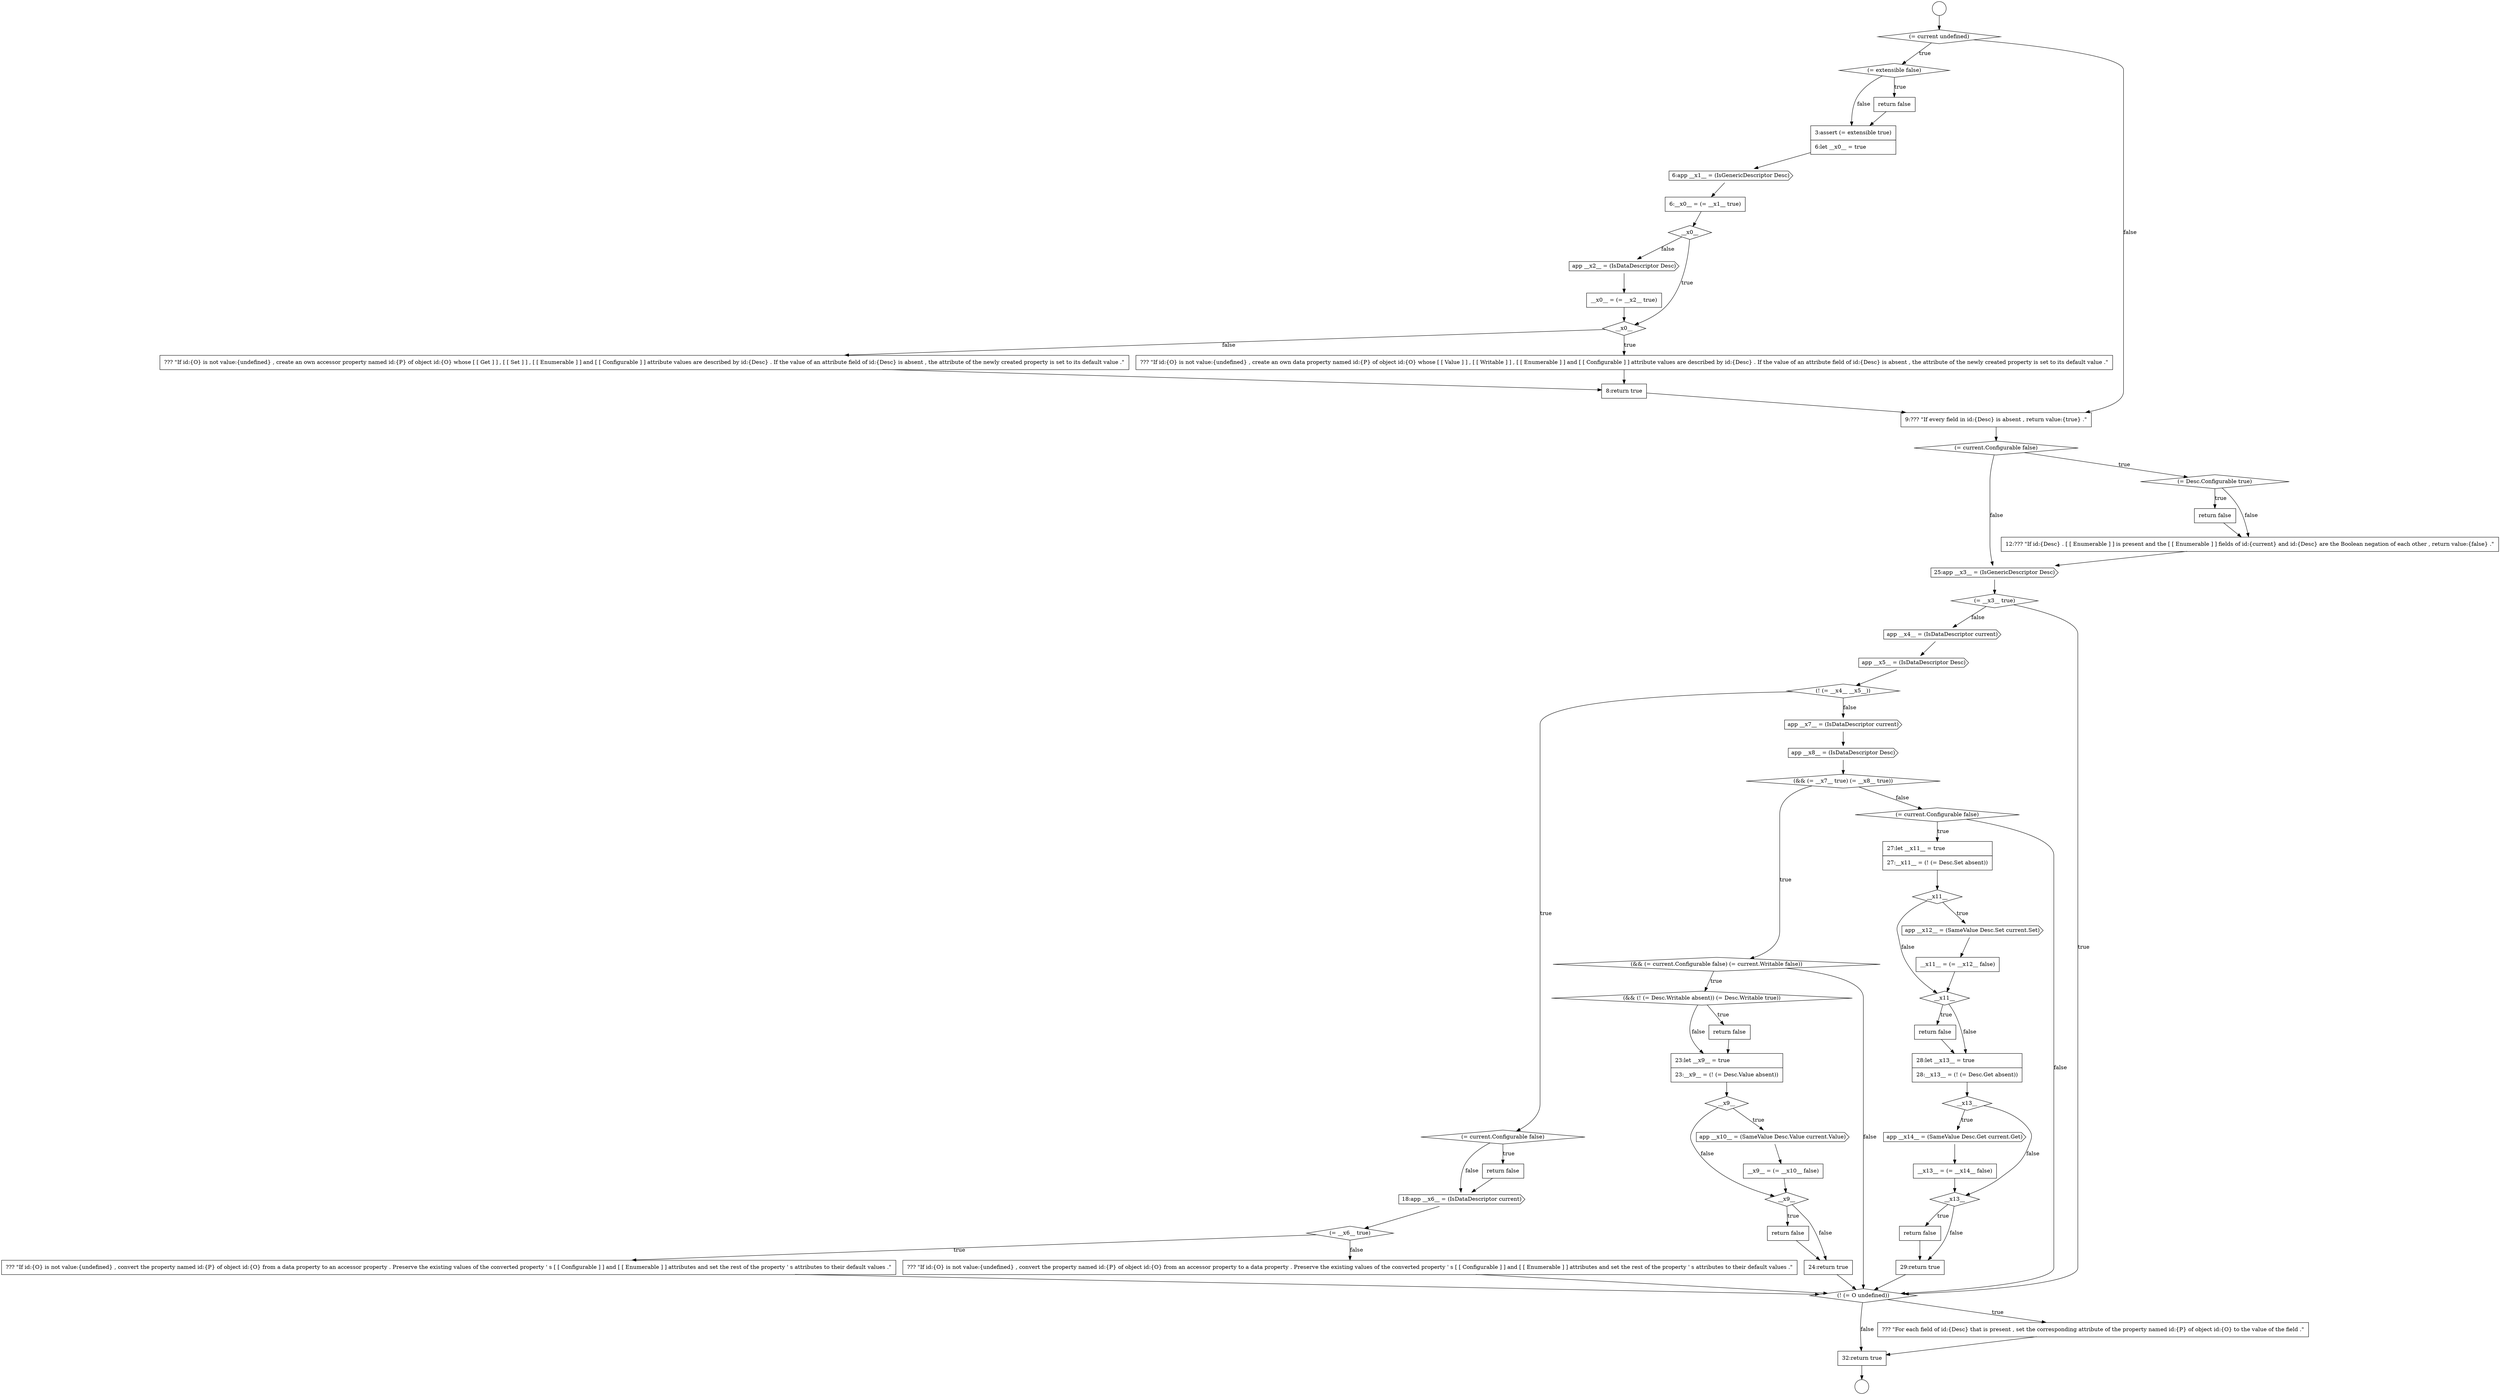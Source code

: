 digraph {
  node0 [shape=circle label=" " color="black" fillcolor="white" style=filled]
  node5 [shape=none, margin=0, label=<<font color="black">
    <table border="0" cellborder="1" cellspacing="0" cellpadding="10">
      <tr><td align="left">3:assert (= extensible true)</td></tr>
      <tr><td align="left">6:let __x0__ = true</td></tr>
    </table>
  </font>> color="black" fillcolor="white" style=filled]
  node1 [shape=circle label=" " color="black" fillcolor="white" style=filled]
  node2 [shape=diamond, label=<<font color="black">(= current undefined)</font>> color="black" fillcolor="white" style=filled]
  node4 [shape=none, margin=0, label=<<font color="black">
    <table border="0" cellborder="1" cellspacing="0" cellpadding="10">
      <tr><td align="left">return false</td></tr>
    </table>
  </font>> color="black" fillcolor="white" style=filled]
  node10 [shape=none, margin=0, label=<<font color="black">
    <table border="0" cellborder="1" cellspacing="0" cellpadding="10">
      <tr><td align="left">__x0__ = (= __x2__ true)</td></tr>
    </table>
  </font>> color="black" fillcolor="white" style=filled]
  node56 [shape=none, margin=0, label=<<font color="black">
    <table border="0" cellborder="1" cellspacing="0" cellpadding="10">
      <tr><td align="left">return false</td></tr>
    </table>
  </font>> color="black" fillcolor="white" style=filled]
  node42 [shape=none, margin=0, label=<<font color="black">
    <table border="0" cellborder="1" cellspacing="0" cellpadding="10">
      <tr><td align="left">return false</td></tr>
    </table>
  </font>> color="black" fillcolor="white" style=filled]
  node24 [shape=diamond, label=<<font color="black">(! (= __x4__ __x5__))</font>> color="black" fillcolor="white" style=filled]
  node37 [shape=none, margin=0, label=<<font color="black">
    <table border="0" cellborder="1" cellspacing="0" cellpadding="10">
      <tr><td align="left">23:let __x9__ = true</td></tr>
      <tr><td align="left">23:__x9__ = (! (= Desc.Value absent))</td></tr>
    </table>
  </font>> color="black" fillcolor="white" style=filled]
  node25 [shape=diamond, label=<<font color="black">(= current.Configurable false)</font>> color="black" fillcolor="white" style=filled]
  node52 [shape=diamond, label=<<font color="black">__x13__</font>> color="black" fillcolor="white" style=filled]
  node14 [shape=none, margin=0, label=<<font color="black">
    <table border="0" cellborder="1" cellspacing="0" cellpadding="10">
      <tr><td align="left">8:return true</td></tr>
    </table>
  </font>> color="black" fillcolor="white" style=filled]
  node20 [shape=cds, label=<<font color="black">25:app __x3__ = (IsGenericDescriptor Desc)</font>> color="black" fillcolor="white" style=filled]
  node46 [shape=diamond, label=<<font color="black">__x11__</font>> color="black" fillcolor="white" style=filled]
  node57 [shape=none, margin=0, label=<<font color="black">
    <table border="0" cellborder="1" cellspacing="0" cellpadding="10">
      <tr><td align="left">29:return true</td></tr>
    </table>
  </font>> color="black" fillcolor="white" style=filled]
  node29 [shape=none, margin=0, label=<<font color="black">
    <table border="0" cellborder="1" cellspacing="0" cellpadding="10">
      <tr><td align="left">??? &quot;If id:{O} is not value:{undefined} , convert the property named id:{P} of object id:{O} from a data property to an accessor property . Preserve the existing values of the converted property ' s [ [ Configurable ] ] and [ [ Enumerable ] ] attributes and set the rest of the property ' s attributes to their default values .&quot;</td></tr>
    </table>
  </font>> color="black" fillcolor="white" style=filled]
  node6 [shape=cds, label=<<font color="black">6:app __x1__ = (IsGenericDescriptor Desc)</font>> color="black" fillcolor="white" style=filled]
  node60 [shape=none, margin=0, label=<<font color="black">
    <table border="0" cellborder="1" cellspacing="0" cellpadding="10">
      <tr><td align="left">32:return true</td></tr>
    </table>
  </font>> color="black" fillcolor="white" style=filled]
  node21 [shape=diamond, label=<<font color="black">(= __x3__ true)</font>> color="black" fillcolor="white" style=filled]
  node33 [shape=diamond, label=<<font color="black">(&amp;&amp; (= __x7__ true) (= __x8__ true))</font>> color="black" fillcolor="white" style=filled]
  node28 [shape=diamond, label=<<font color="black">(= __x6__ true)</font>> color="black" fillcolor="white" style=filled]
  node38 [shape=diamond, label=<<font color="black">__x9__</font>> color="black" fillcolor="white" style=filled]
  node9 [shape=cds, label=<<font color="black">app __x2__ = (IsDataDescriptor Desc)</font>> color="black" fillcolor="white" style=filled]
  node53 [shape=cds, label=<<font color="black">app __x14__ = (SameValue Desc.Get current.Get)</font>> color="black" fillcolor="white" style=filled]
  node13 [shape=none, margin=0, label=<<font color="black">
    <table border="0" cellborder="1" cellspacing="0" cellpadding="10">
      <tr><td align="left">??? &quot;If id:{O} is not value:{undefined} , create an own accessor property named id:{P} of object id:{O} whose [ [ Get ] ] , [ [ Set ] ] , [ [ Enumerable ] ] and [ [ Configurable ] ] attribute values are described by id:{Desc} . If the value of an attribute field of id:{Desc} is absent , the attribute of the newly created property is set to its default value .&quot;</td></tr>
    </table>
  </font>> color="black" fillcolor="white" style=filled]
  node41 [shape=diamond, label=<<font color="black">__x9__</font>> color="black" fillcolor="white" style=filled]
  node45 [shape=none, margin=0, label=<<font color="black">
    <table border="0" cellborder="1" cellspacing="0" cellpadding="10">
      <tr><td align="left">27:let __x11__ = true</td></tr>
      <tr><td align="left">27:__x11__ = (! (= Desc.Set absent))</td></tr>
    </table>
  </font>> color="black" fillcolor="white" style=filled]
  node17 [shape=diamond, label=<<font color="black">(= Desc.Configurable true)</font>> color="black" fillcolor="white" style=filled]
  node32 [shape=cds, label=<<font color="black">app __x8__ = (IsDataDescriptor Desc)</font>> color="black" fillcolor="white" style=filled]
  node34 [shape=diamond, label=<<font color="black">(&amp;&amp; (= current.Configurable false) (= current.Writable false))</font>> color="black" fillcolor="white" style=filled]
  node22 [shape=cds, label=<<font color="black">app __x4__ = (IsDataDescriptor current)</font>> color="black" fillcolor="white" style=filled]
  node44 [shape=diamond, label=<<font color="black">(= current.Configurable false)</font>> color="black" fillcolor="white" style=filled]
  node59 [shape=none, margin=0, label=<<font color="black">
    <table border="0" cellborder="1" cellspacing="0" cellpadding="10">
      <tr><td align="left">??? &quot;For each field of id:{Desc} that is present , set the corresponding attribute of the property named id:{P} of object id:{O} to the value of the field .&quot;</td></tr>
    </table>
  </font>> color="black" fillcolor="white" style=filled]
  node27 [shape=cds, label=<<font color="black">18:app __x6__ = (IsDataDescriptor current)</font>> color="black" fillcolor="white" style=filled]
  node12 [shape=none, margin=0, label=<<font color="black">
    <table border="0" cellborder="1" cellspacing="0" cellpadding="10">
      <tr><td align="left">??? &quot;If id:{O} is not value:{undefined} , create an own data property named id:{P} of object id:{O} whose [ [ Value ] ] , [ [ Writable ] ] , [ [ Enumerable ] ] and [ [ Configurable ] ] attribute values are described by id:{Desc} . If the value of an attribute field of id:{Desc} is absent , the attribute of the newly created property is set to its default value .&quot;</td></tr>
    </table>
  </font>> color="black" fillcolor="white" style=filled]
  node54 [shape=none, margin=0, label=<<font color="black">
    <table border="0" cellborder="1" cellspacing="0" cellpadding="10">
      <tr><td align="left">__x13__ = (= __x14__ false)</td></tr>
    </table>
  </font>> color="black" fillcolor="white" style=filled]
  node49 [shape=diamond, label=<<font color="black">__x11__</font>> color="black" fillcolor="white" style=filled]
  node7 [shape=none, margin=0, label=<<font color="black">
    <table border="0" cellborder="1" cellspacing="0" cellpadding="10">
      <tr><td align="left">6:__x0__ = (= __x1__ true)</td></tr>
    </table>
  </font>> color="black" fillcolor="white" style=filled]
  node39 [shape=cds, label=<<font color="black">app __x10__ = (SameValue Desc.Value current.Value)</font>> color="black" fillcolor="white" style=filled]
  node3 [shape=diamond, label=<<font color="black">(= extensible false)</font>> color="black" fillcolor="white" style=filled]
  node35 [shape=diamond, label=<<font color="black">(&amp;&amp; (! (= Desc.Writable absent)) (= Desc.Writable true))</font>> color="black" fillcolor="white" style=filled]
  node48 [shape=none, margin=0, label=<<font color="black">
    <table border="0" cellborder="1" cellspacing="0" cellpadding="10">
      <tr><td align="left">__x11__ = (= __x12__ false)</td></tr>
    </table>
  </font>> color="black" fillcolor="white" style=filled]
  node18 [shape=none, margin=0, label=<<font color="black">
    <table border="0" cellborder="1" cellspacing="0" cellpadding="10">
      <tr><td align="left">return false</td></tr>
    </table>
  </font>> color="black" fillcolor="white" style=filled]
  node50 [shape=none, margin=0, label=<<font color="black">
    <table border="0" cellborder="1" cellspacing="0" cellpadding="10">
      <tr><td align="left">return false</td></tr>
    </table>
  </font>> color="black" fillcolor="white" style=filled]
  node16 [shape=diamond, label=<<font color="black">(= current.Configurable false)</font>> color="black" fillcolor="white" style=filled]
  node31 [shape=cds, label=<<font color="black">app __x7__ = (IsDataDescriptor current)</font>> color="black" fillcolor="white" style=filled]
  node11 [shape=diamond, label=<<font color="black">__x0__</font>> color="black" fillcolor="white" style=filled]
  node43 [shape=none, margin=0, label=<<font color="black">
    <table border="0" cellborder="1" cellspacing="0" cellpadding="10">
      <tr><td align="left">24:return true</td></tr>
    </table>
  </font>> color="black" fillcolor="white" style=filled]
  node40 [shape=none, margin=0, label=<<font color="black">
    <table border="0" cellborder="1" cellspacing="0" cellpadding="10">
      <tr><td align="left">__x9__ = (= __x10__ false)</td></tr>
    </table>
  </font>> color="black" fillcolor="white" style=filled]
  node26 [shape=none, margin=0, label=<<font color="black">
    <table border="0" cellborder="1" cellspacing="0" cellpadding="10">
      <tr><td align="left">return false</td></tr>
    </table>
  </font>> color="black" fillcolor="white" style=filled]
  node55 [shape=diamond, label=<<font color="black">__x13__</font>> color="black" fillcolor="white" style=filled]
  node23 [shape=cds, label=<<font color="black">app __x5__ = (IsDataDescriptor Desc)</font>> color="black" fillcolor="white" style=filled]
  node8 [shape=diamond, label=<<font color="black">__x0__</font>> color="black" fillcolor="white" style=filled]
  node58 [shape=diamond, label=<<font color="black">(! (= O undefined))</font>> color="black" fillcolor="white" style=filled]
  node36 [shape=none, margin=0, label=<<font color="black">
    <table border="0" cellborder="1" cellspacing="0" cellpadding="10">
      <tr><td align="left">return false</td></tr>
    </table>
  </font>> color="black" fillcolor="white" style=filled]
  node30 [shape=none, margin=0, label=<<font color="black">
    <table border="0" cellborder="1" cellspacing="0" cellpadding="10">
      <tr><td align="left">??? &quot;If id:{O} is not value:{undefined} , convert the property named id:{P} of object id:{O} from an accessor property to a data property . Preserve the existing values of the converted property ' s [ [ Configurable ] ] and [ [ Enumerable ] ] attributes and set the rest of the property ' s attributes to their default values .&quot;</td></tr>
    </table>
  </font>> color="black" fillcolor="white" style=filled]
  node51 [shape=none, margin=0, label=<<font color="black">
    <table border="0" cellborder="1" cellspacing="0" cellpadding="10">
      <tr><td align="left">28:let __x13__ = true</td></tr>
      <tr><td align="left">28:__x13__ = (! (= Desc.Get absent))</td></tr>
    </table>
  </font>> color="black" fillcolor="white" style=filled]
  node19 [shape=none, margin=0, label=<<font color="black">
    <table border="0" cellborder="1" cellspacing="0" cellpadding="10">
      <tr><td align="left">12:??? &quot;If id:{Desc} . [ [ Enumerable ] ] is present and the [ [ Enumerable ] ] fields of id:{current} and id:{Desc} are the Boolean negation of each other , return value:{false} .&quot;</td></tr>
    </table>
  </font>> color="black" fillcolor="white" style=filled]
  node47 [shape=cds, label=<<font color="black">app __x12__ = (SameValue Desc.Set current.Set)</font>> color="black" fillcolor="white" style=filled]
  node15 [shape=none, margin=0, label=<<font color="black">
    <table border="0" cellborder="1" cellspacing="0" cellpadding="10">
      <tr><td align="left">9:??? &quot;If every field in id:{Desc} is absent , return value:{true} .&quot;</td></tr>
    </table>
  </font>> color="black" fillcolor="white" style=filled]
  node8 -> node11 [label=<<font color="black">true</font>> color="black"]
  node8 -> node9 [label=<<font color="black">false</font>> color="black"]
  node49 -> node50 [label=<<font color="black">true</font>> color="black"]
  node49 -> node51 [label=<<font color="black">false</font>> color="black"]
  node26 -> node27 [ color="black"]
  node59 -> node60 [ color="black"]
  node46 -> node47 [label=<<font color="black">true</font>> color="black"]
  node46 -> node49 [label=<<font color="black">false</font>> color="black"]
  node60 -> node1 [ color="black"]
  node34 -> node35 [label=<<font color="black">true</font>> color="black"]
  node34 -> node58 [label=<<font color="black">false</font>> color="black"]
  node32 -> node33 [ color="black"]
  node17 -> node18 [label=<<font color="black">true</font>> color="black"]
  node17 -> node19 [label=<<font color="black">false</font>> color="black"]
  node5 -> node6 [ color="black"]
  node53 -> node54 [ color="black"]
  node58 -> node59 [label=<<font color="black">true</font>> color="black"]
  node58 -> node60 [label=<<font color="black">false</font>> color="black"]
  node30 -> node58 [ color="black"]
  node24 -> node25 [label=<<font color="black">true</font>> color="black"]
  node24 -> node31 [label=<<font color="black">false</font>> color="black"]
  node16 -> node17 [label=<<font color="black">true</font>> color="black"]
  node16 -> node20 [label=<<font color="black">false</font>> color="black"]
  node21 -> node58 [label=<<font color="black">true</font>> color="black"]
  node21 -> node22 [label=<<font color="black">false</font>> color="black"]
  node39 -> node40 [ color="black"]
  node7 -> node8 [ color="black"]
  node54 -> node55 [ color="black"]
  node42 -> node43 [ color="black"]
  node18 -> node19 [ color="black"]
  node3 -> node4 [label=<<font color="black">true</font>> color="black"]
  node3 -> node5 [label=<<font color="black">false</font>> color="black"]
  node15 -> node16 [ color="black"]
  node11 -> node12 [label=<<font color="black">true</font>> color="black"]
  node11 -> node13 [label=<<font color="black">false</font>> color="black"]
  node25 -> node26 [label=<<font color="black">true</font>> color="black"]
  node25 -> node27 [label=<<font color="black">false</font>> color="black"]
  node52 -> node53 [label=<<font color="black">true</font>> color="black"]
  node52 -> node55 [label=<<font color="black">false</font>> color="black"]
  node35 -> node36 [label=<<font color="black">true</font>> color="black"]
  node35 -> node37 [label=<<font color="black">false</font>> color="black"]
  node19 -> node20 [ color="black"]
  node13 -> node14 [ color="black"]
  node57 -> node58 [ color="black"]
  node45 -> node46 [ color="black"]
  node29 -> node58 [ color="black"]
  node0 -> node2 [ color="black"]
  node36 -> node37 [ color="black"]
  node22 -> node23 [ color="black"]
  node6 -> node7 [ color="black"]
  node9 -> node10 [ color="black"]
  node44 -> node45 [label=<<font color="black">true</font>> color="black"]
  node44 -> node58 [label=<<font color="black">false</font>> color="black"]
  node41 -> node42 [label=<<font color="black">true</font>> color="black"]
  node41 -> node43 [label=<<font color="black">false</font>> color="black"]
  node27 -> node28 [ color="black"]
  node37 -> node38 [ color="black"]
  node23 -> node24 [ color="black"]
  node14 -> node15 [ color="black"]
  node31 -> node32 [ color="black"]
  node40 -> node41 [ color="black"]
  node38 -> node39 [label=<<font color="black">true</font>> color="black"]
  node38 -> node41 [label=<<font color="black">false</font>> color="black"]
  node28 -> node29 [label=<<font color="black">true</font>> color="black"]
  node28 -> node30 [label=<<font color="black">false</font>> color="black"]
  node10 -> node11 [ color="black"]
  node47 -> node48 [ color="black"]
  node50 -> node51 [ color="black"]
  node4 -> node5 [ color="black"]
  node51 -> node52 [ color="black"]
  node43 -> node58 [ color="black"]
  node20 -> node21 [ color="black"]
  node55 -> node56 [label=<<font color="black">true</font>> color="black"]
  node55 -> node57 [label=<<font color="black">false</font>> color="black"]
  node56 -> node57 [ color="black"]
  node2 -> node3 [label=<<font color="black">true</font>> color="black"]
  node2 -> node15 [label=<<font color="black">false</font>> color="black"]
  node33 -> node34 [label=<<font color="black">true</font>> color="black"]
  node33 -> node44 [label=<<font color="black">false</font>> color="black"]
  node48 -> node49 [ color="black"]
  node12 -> node14 [ color="black"]
}
